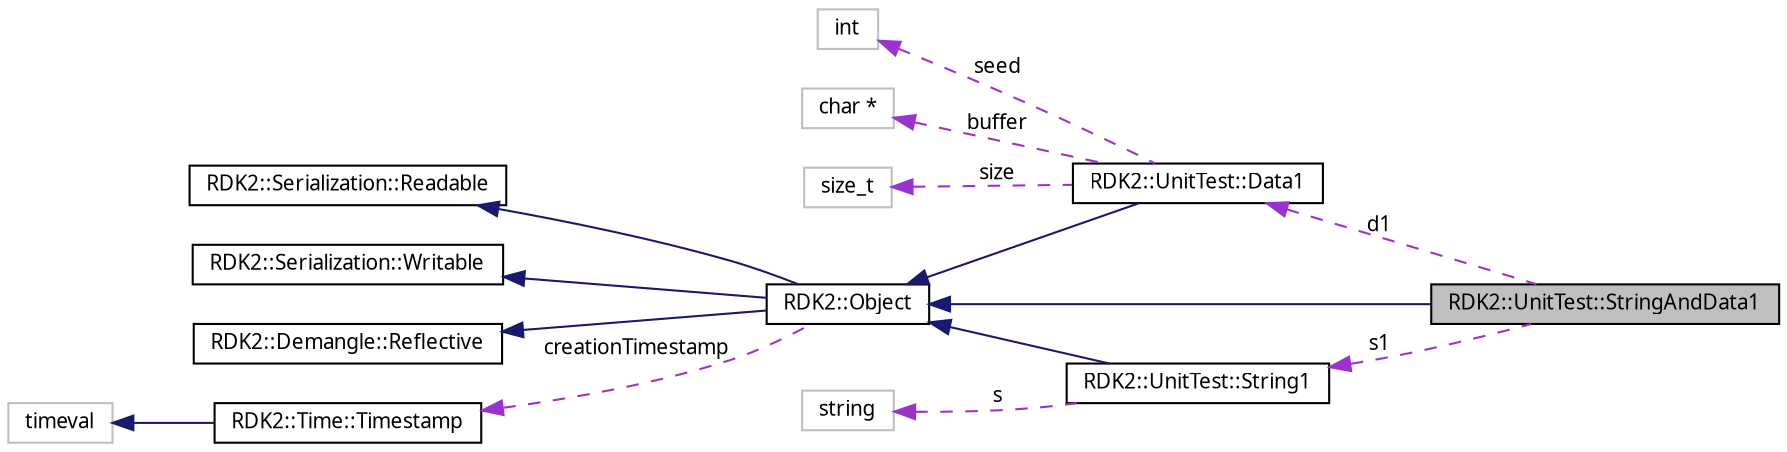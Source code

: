 digraph G
{
  edge [fontname="FreeSans.ttf",fontsize=10,labelfontname="FreeSans.ttf",labelfontsize=10];
  node [fontname="FreeSans.ttf",fontsize=10,shape=record];
  rankdir=LR;
  Node1 [label="RDK2::UnitTest::StringAndData1",height=0.2,width=0.4,color="black", fillcolor="grey75", style="filled" fontcolor="black"];
  Node2 -> Node1 [dir=back,color="midnightblue",fontsize=10,style="solid",fontname="FreeSans.ttf"];
  Node2 [label="RDK2::Object",height=0.2,width=0.4,color="black", fillcolor="white", style="filled",URL="$class_r_d_k2_1_1_object.html"];
  Node3 -> Node2 [dir=back,color="midnightblue",fontsize=10,style="solid",fontname="FreeSans.ttf"];
  Node3 [label="RDK2::Serialization::Readable",height=0.2,width=0.4,color="black", fillcolor="white", style="filled",URL="$class_r_d_k2_1_1_serialization_1_1_readable.html",tooltip="A Readable object is one that implements a deserialization procedure."];
  Node4 -> Node2 [dir=back,color="midnightblue",fontsize=10,style="solid",fontname="FreeSans.ttf"];
  Node4 [label="RDK2::Serialization::Writable",height=0.2,width=0.4,color="black", fillcolor="white", style="filled",URL="$class_r_d_k2_1_1_serialization_1_1_writable.html"];
  Node5 -> Node2 [dir=back,color="midnightblue",fontsize=10,style="solid",fontname="FreeSans.ttf"];
  Node5 [label="RDK2::Demangle::Reflective",height=0.2,width=0.4,color="black", fillcolor="white", style="filled",URL="$struct_r_d_k2_1_1_demangle_1_1_reflective.html"];
  Node6 -> Node2 [dir=back,color="darkorchid3",fontsize=10,style="dashed",label="creationTimestamp",fontname="FreeSans.ttf"];
  Node6 [label="RDK2::Time::Timestamp",height=0.2,width=0.4,color="black", fillcolor="white", style="filled",URL="$struct_r_d_k2_1_1_time_1_1_timestamp.html"];
  Node7 -> Node6 [dir=back,color="midnightblue",fontsize=10,style="solid",fontname="FreeSans.ttf"];
  Node7 [label="timeval",height=0.2,width=0.4,color="grey75", fillcolor="white", style="filled"];
  Node8 -> Node1 [dir=back,color="darkorchid3",fontsize=10,style="dashed",label="d1",fontname="FreeSans.ttf"];
  Node8 [label="RDK2::UnitTest::Data1",height=0.2,width=0.4,color="black", fillcolor="white", style="filled",URL="$struct_r_d_k2_1_1_unit_test_1_1_data1.html"];
  Node2 -> Node8 [dir=back,color="midnightblue",fontsize=10,style="solid",fontname="FreeSans.ttf"];
  Node9 -> Node8 [dir=back,color="darkorchid3",fontsize=10,style="dashed",label="size",fontname="FreeSans.ttf"];
  Node9 [label="size_t",height=0.2,width=0.4,color="grey75", fillcolor="white", style="filled"];
  Node10 -> Node8 [dir=back,color="darkorchid3",fontsize=10,style="dashed",label="seed",fontname="FreeSans.ttf"];
  Node10 [label="int",height=0.2,width=0.4,color="grey75", fillcolor="white", style="filled"];
  Node11 -> Node8 [dir=back,color="darkorchid3",fontsize=10,style="dashed",label="buffer",fontname="FreeSans.ttf"];
  Node11 [label="char *",height=0.2,width=0.4,color="grey75", fillcolor="white", style="filled"];
  Node12 -> Node1 [dir=back,color="darkorchid3",fontsize=10,style="dashed",label="s1",fontname="FreeSans.ttf"];
  Node12 [label="RDK2::UnitTest::String1",height=0.2,width=0.4,color="black", fillcolor="white", style="filled",URL="$struct_r_d_k2_1_1_unit_test_1_1_string1.html"];
  Node2 -> Node12 [dir=back,color="midnightblue",fontsize=10,style="solid",fontname="FreeSans.ttf"];
  Node13 -> Node12 [dir=back,color="darkorchid3",fontsize=10,style="dashed",label="s",fontname="FreeSans.ttf"];
  Node13 [label="string",height=0.2,width=0.4,color="grey75", fillcolor="white", style="filled"];
}
